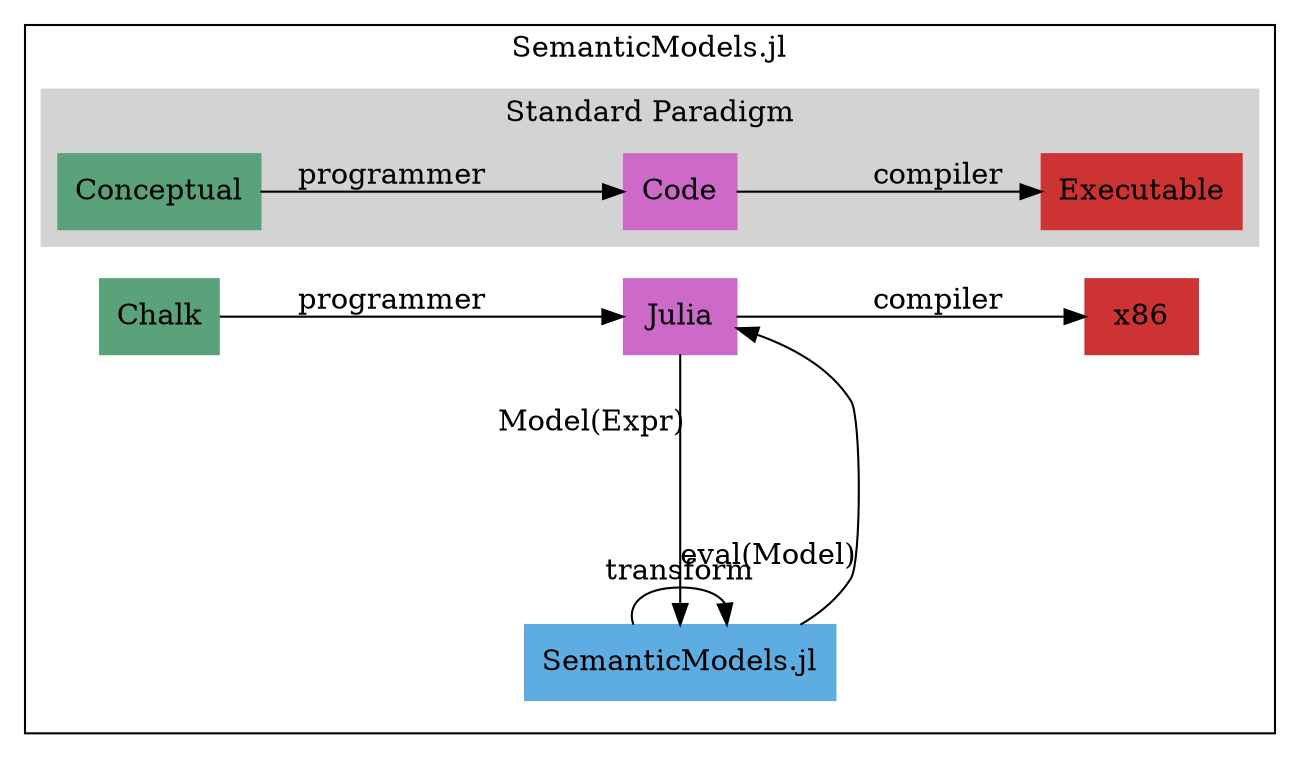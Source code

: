 digraph G {
  node[shape=rectangle]
  rankdir=LR
  subgraph cluster_naught {

	subgraph cluster_0 {
		node [style=filled,color=white];
		style=filled;
		d0 -> d2 [label="programmer"]
		d2 -> d3 [label="compiler"];
		d0[label="Conceptual",color="#59a27a"]
		//b1[label="???",color="#5DADE2"]
		d2[label="Code", color=orchid3]
		d3[label="Executable",color=brown3]
		label = "";
		color=lightgrey;
    label="Standard Paradigm"
  }
	
	
	subgraph cluster_2 {
		node [style=filled, color=white];
		c0 -> c2 [label=programmer]
		c2 -> c1 [label="Model(Expr)\n\n\n\n\n"]
		c1 -> c2 [label="\n\n\n\neval(Model)"]
		c1:left->c1:left[label="transform"]
		c2 -> c3 [label="compiler"]
		{rank = same  c2, c1};
		c0[label="Chalk",color="#59a27a"]
		c1[label="SemanticModels.jl",color="#5DADE2"]
		c2[label="Julia", color=orchid3]
		c3[label="x86",color=brown3]
		label = "";
		style=filled;
		color=white;
		
	}
  

  label = "SemanticModels.jl"	
}

}
